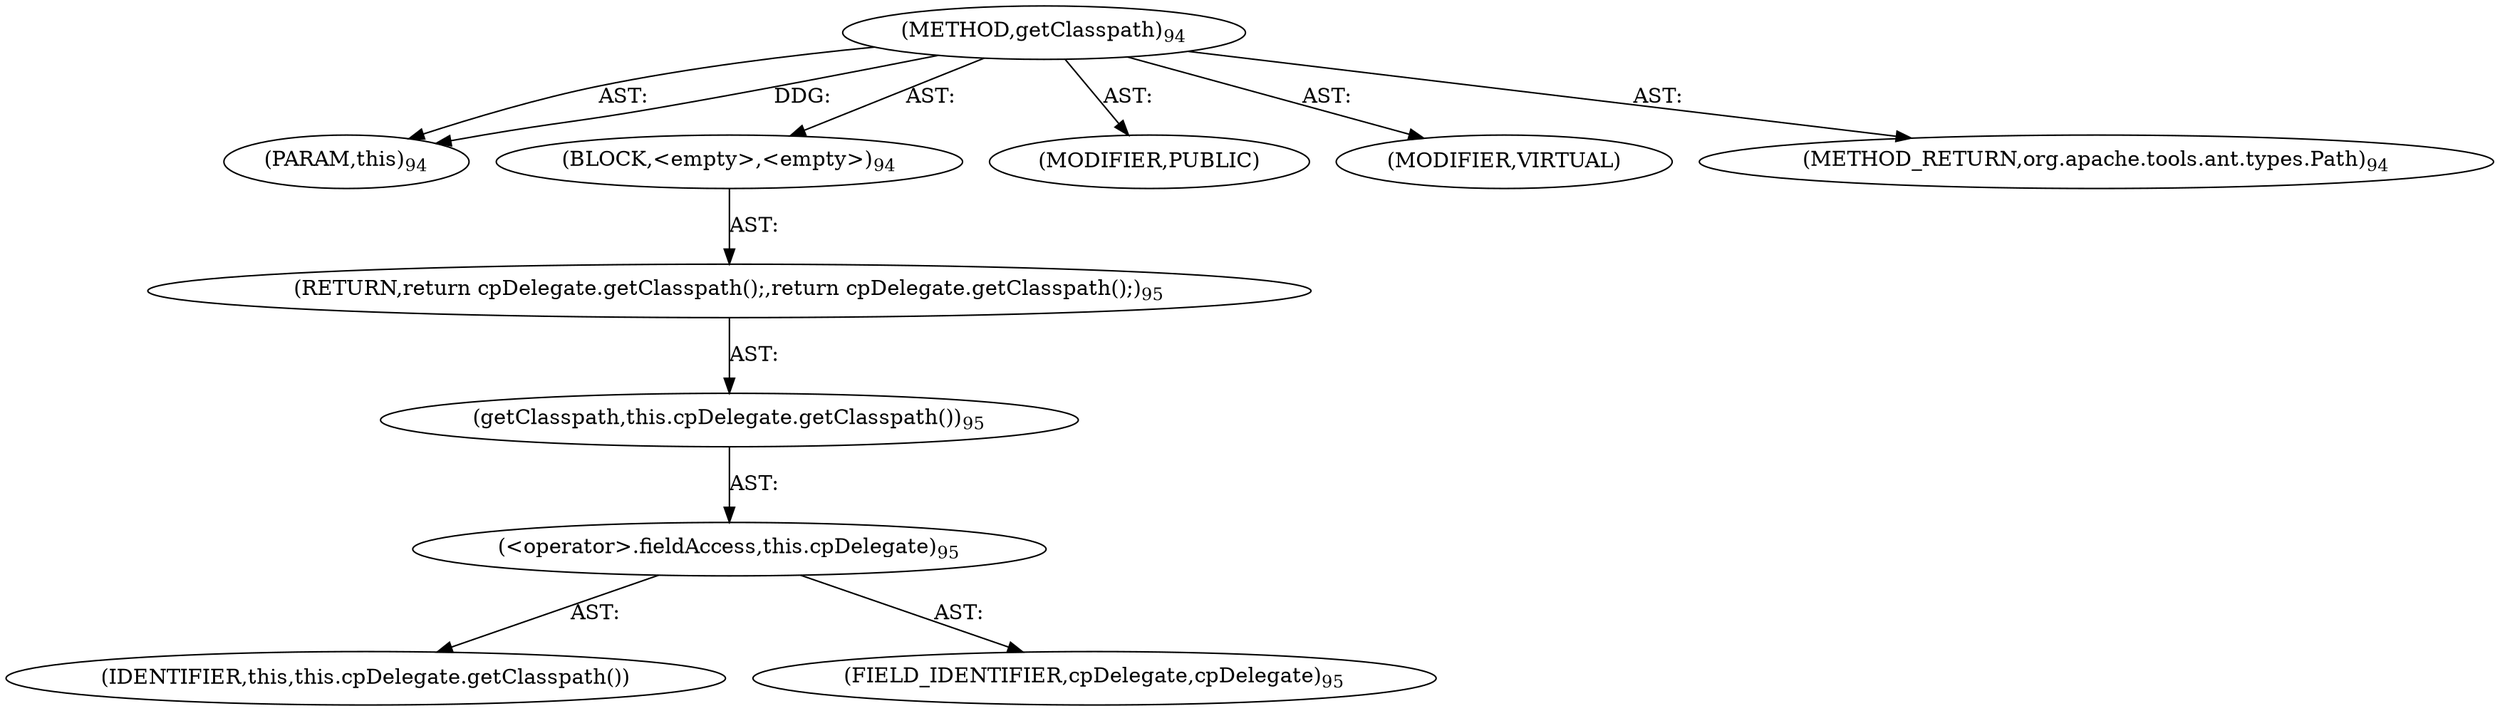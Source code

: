digraph "getClasspath" {  
"111669149697" [label = <(METHOD,getClasspath)<SUB>94</SUB>> ]
"115964117000" [label = <(PARAM,this)<SUB>94</SUB>> ]
"25769803777" [label = <(BLOCK,&lt;empty&gt;,&lt;empty&gt;)<SUB>94</SUB>> ]
"146028888064" [label = <(RETURN,return cpDelegate.getClasspath();,return cpDelegate.getClasspath();)<SUB>95</SUB>> ]
"30064771076" [label = <(getClasspath,this.cpDelegate.getClasspath())<SUB>95</SUB>> ]
"30064771077" [label = <(&lt;operator&gt;.fieldAccess,this.cpDelegate)<SUB>95</SUB>> ]
"68719476749" [label = <(IDENTIFIER,this,this.cpDelegate.getClasspath())> ]
"55834574850" [label = <(FIELD_IDENTIFIER,cpDelegate,cpDelegate)<SUB>95</SUB>> ]
"133143986180" [label = <(MODIFIER,PUBLIC)> ]
"133143986181" [label = <(MODIFIER,VIRTUAL)> ]
"128849018881" [label = <(METHOD_RETURN,org.apache.tools.ant.types.Path)<SUB>94</SUB>> ]
  "111669149697" -> "115964117000"  [ label = "AST: "] 
  "111669149697" -> "25769803777"  [ label = "AST: "] 
  "111669149697" -> "133143986180"  [ label = "AST: "] 
  "111669149697" -> "133143986181"  [ label = "AST: "] 
  "111669149697" -> "128849018881"  [ label = "AST: "] 
  "25769803777" -> "146028888064"  [ label = "AST: "] 
  "146028888064" -> "30064771076"  [ label = "AST: "] 
  "30064771076" -> "30064771077"  [ label = "AST: "] 
  "30064771077" -> "68719476749"  [ label = "AST: "] 
  "30064771077" -> "55834574850"  [ label = "AST: "] 
  "111669149697" -> "115964117000"  [ label = "DDG: "] 
}
